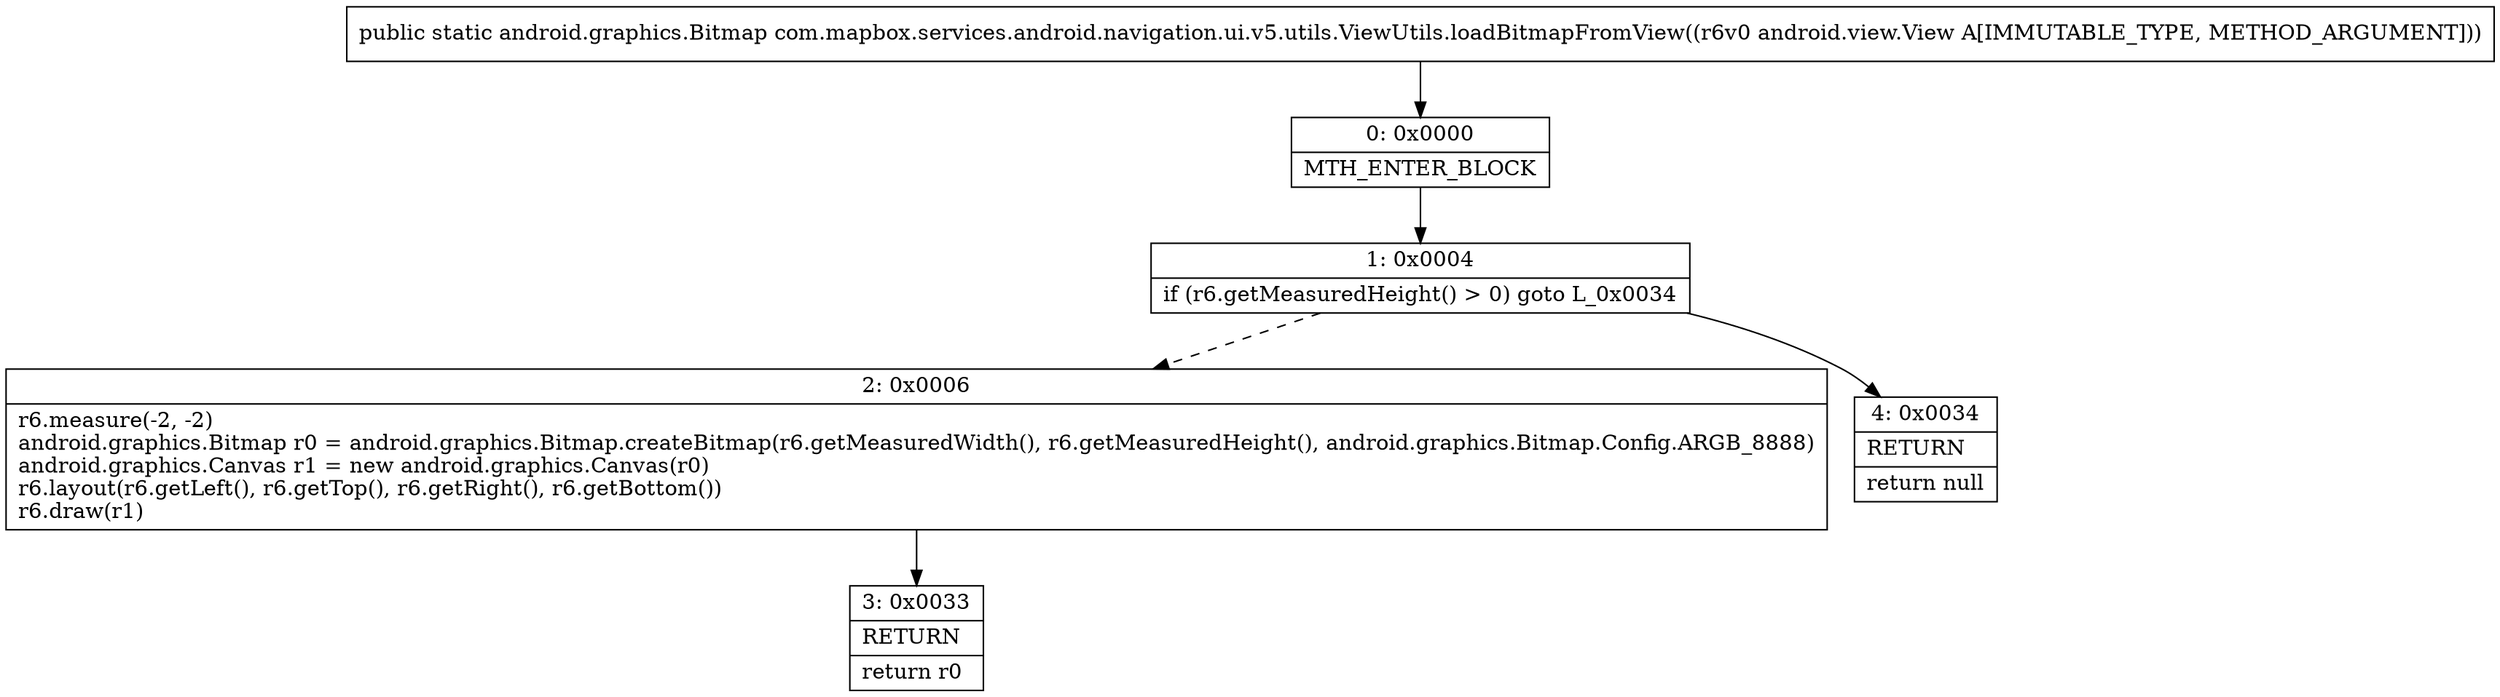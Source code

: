 digraph "CFG forcom.mapbox.services.android.navigation.ui.v5.utils.ViewUtils.loadBitmapFromView(Landroid\/view\/View;)Landroid\/graphics\/Bitmap;" {
Node_0 [shape=record,label="{0\:\ 0x0000|MTH_ENTER_BLOCK\l}"];
Node_1 [shape=record,label="{1\:\ 0x0004|if (r6.getMeasuredHeight() \> 0) goto L_0x0034\l}"];
Node_2 [shape=record,label="{2\:\ 0x0006|r6.measure(\-2, \-2)\landroid.graphics.Bitmap r0 = android.graphics.Bitmap.createBitmap(r6.getMeasuredWidth(), r6.getMeasuredHeight(), android.graphics.Bitmap.Config.ARGB_8888)\landroid.graphics.Canvas r1 = new android.graphics.Canvas(r0)\lr6.layout(r6.getLeft(), r6.getTop(), r6.getRight(), r6.getBottom())\lr6.draw(r1)\l}"];
Node_3 [shape=record,label="{3\:\ 0x0033|RETURN\l|return r0\l}"];
Node_4 [shape=record,label="{4\:\ 0x0034|RETURN\l|return null\l}"];
MethodNode[shape=record,label="{public static android.graphics.Bitmap com.mapbox.services.android.navigation.ui.v5.utils.ViewUtils.loadBitmapFromView((r6v0 android.view.View A[IMMUTABLE_TYPE, METHOD_ARGUMENT])) }"];
MethodNode -> Node_0;
Node_0 -> Node_1;
Node_1 -> Node_2[style=dashed];
Node_1 -> Node_4;
Node_2 -> Node_3;
}

